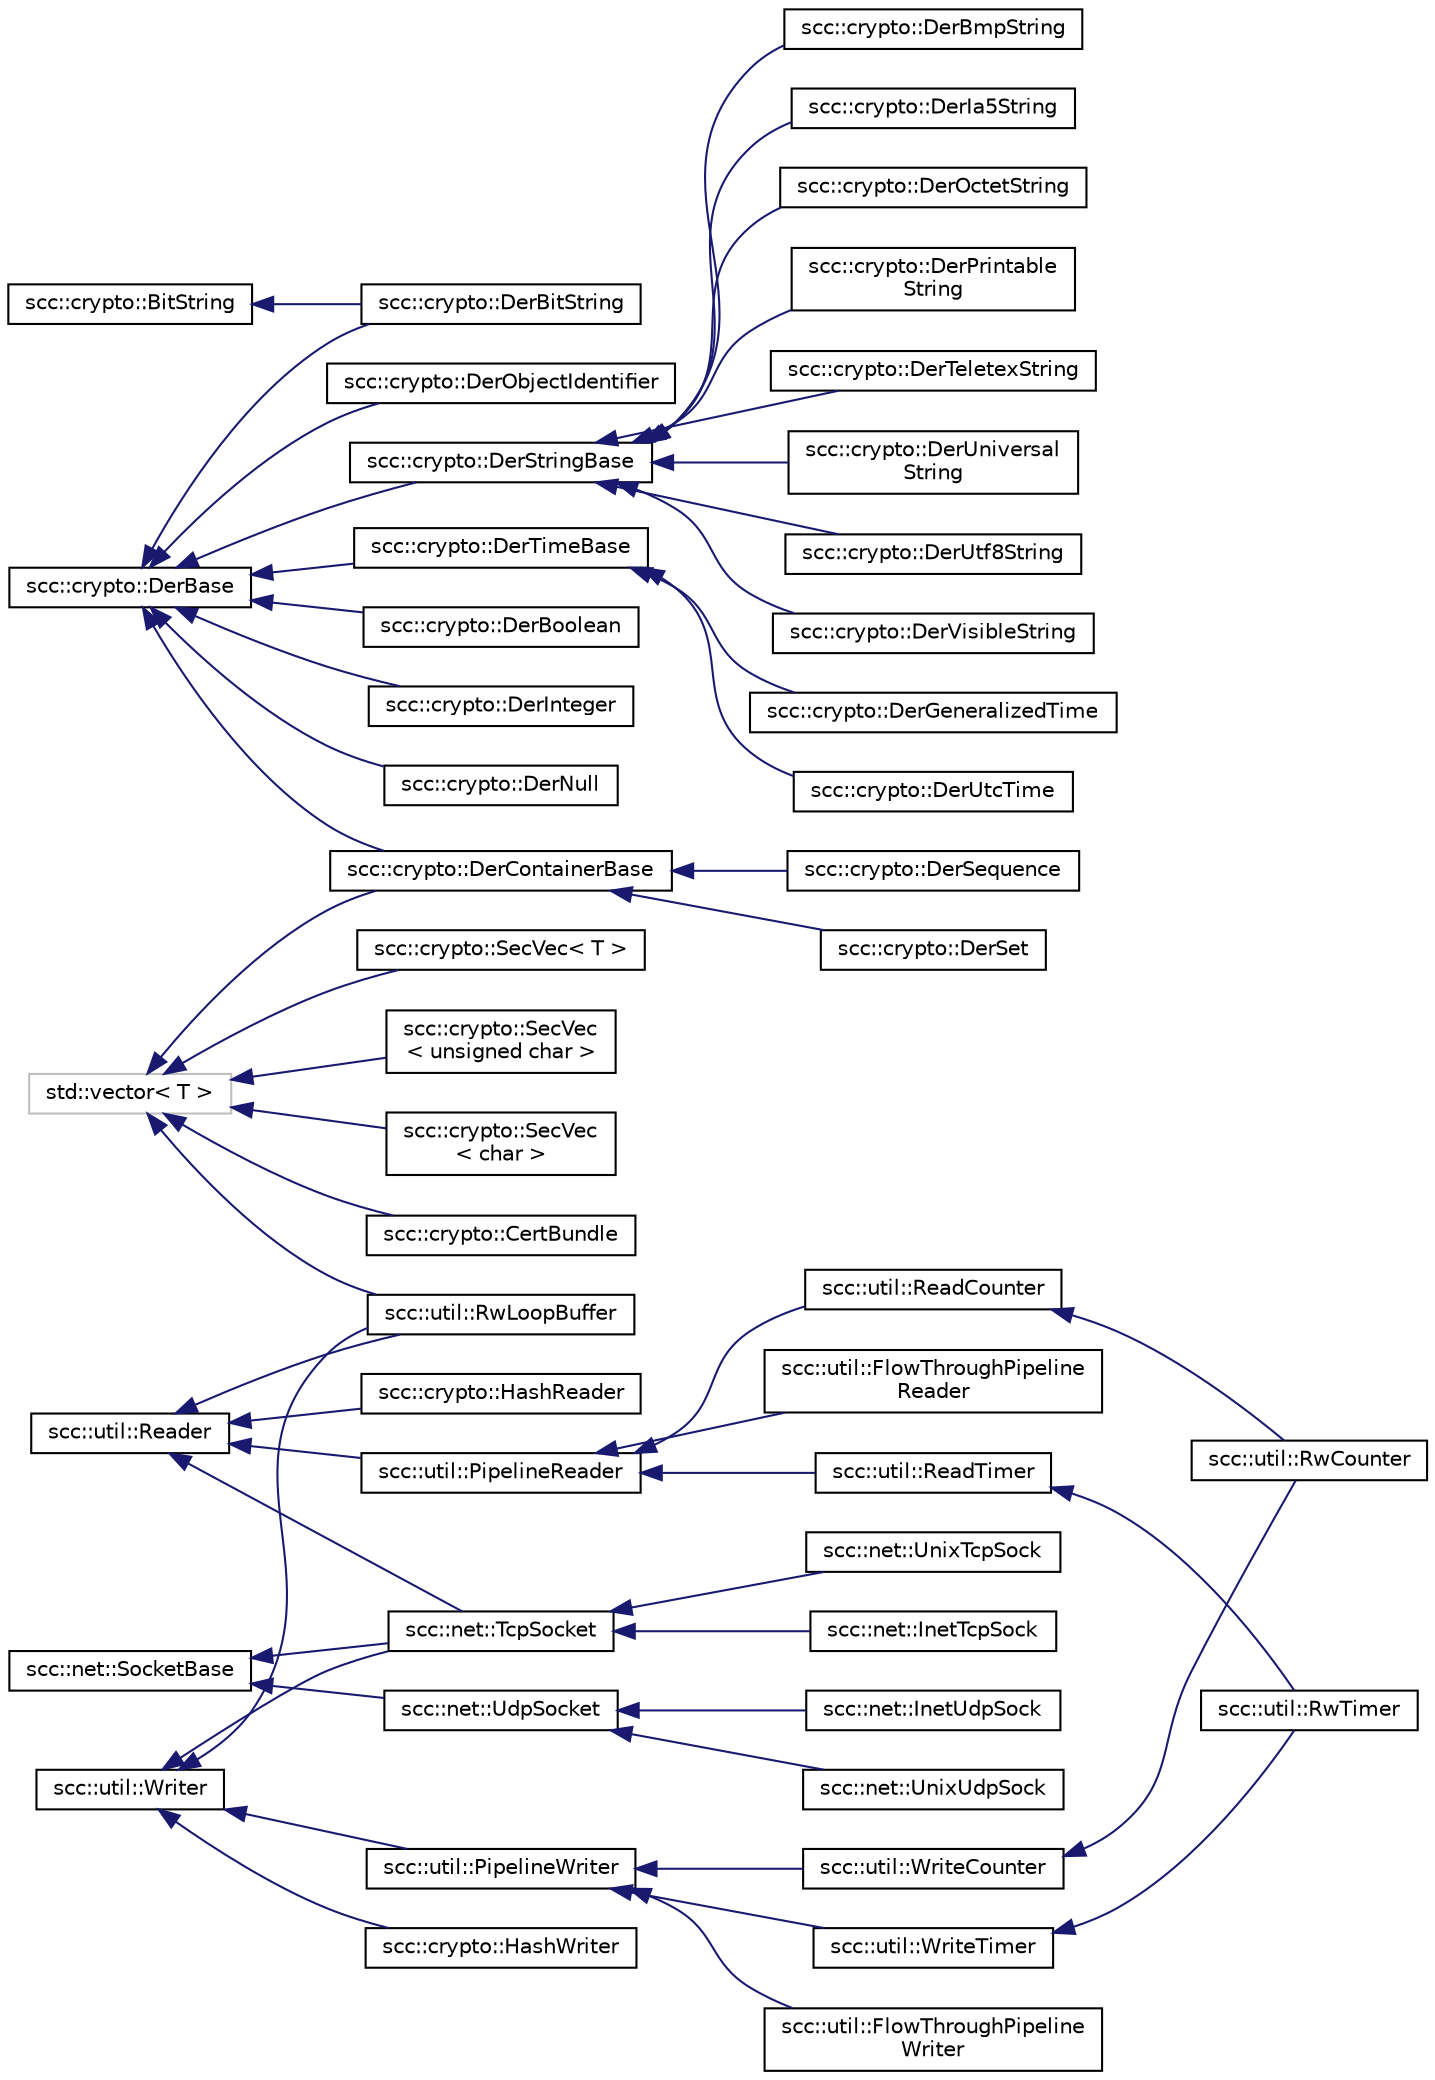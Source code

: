 digraph "Graphical Class Hierarchy"
{
 // LATEX_PDF_SIZE
  edge [fontname="Helvetica",fontsize="10",labelfontname="Helvetica",labelfontsize="10"];
  node [fontname="Helvetica",fontsize="10",shape=record];
  rankdir="LR";
  Node0 [label="scc::crypto::BitString",height=0.2,width=0.4,color="black", fillcolor="white", style="filled",URL="$d3/d36/classscc_1_1crypto_1_1BitString.html",tooltip="Bit string."];
  Node0 -> Node1 [dir="back",color="midnightblue",fontsize="10",style="solid",fontname="Helvetica"];
  Node1 [label="scc::crypto::DerBitString",height=0.2,width=0.4,color="black", fillcolor="white", style="filled",URL="$db/d45/classscc_1_1crypto_1_1DerBitString.html",tooltip=" "];
  Node11 [label="scc::crypto::DerBase",height=0.2,width=0.4,color="black", fillcolor="white", style="filled",URL="$d4/d4f/classscc_1_1crypto_1_1DerBase.html",tooltip="ASN.1 base."];
  Node11 -> Node1 [dir="back",color="midnightblue",fontsize="10",style="solid",fontname="Helvetica"];
  Node11 -> Node12 [dir="back",color="midnightblue",fontsize="10",style="solid",fontname="Helvetica"];
  Node12 [label="scc::crypto::DerBoolean",height=0.2,width=0.4,color="black", fillcolor="white", style="filled",URL="$da/d84/classscc_1_1crypto_1_1DerBoolean.html",tooltip=" "];
  Node11 -> Node13 [dir="back",color="midnightblue",fontsize="10",style="solid",fontname="Helvetica"];
  Node13 [label="scc::crypto::DerContainerBase",height=0.2,width=0.4,color="black", fillcolor="white", style="filled",URL="$d0/dc5/classscc_1_1crypto_1_1DerContainerBase.html",tooltip="Container base class."];
  Node13 -> Node14 [dir="back",color="midnightblue",fontsize="10",style="solid",fontname="Helvetica"];
  Node14 [label="scc::crypto::DerSequence",height=0.2,width=0.4,color="black", fillcolor="white", style="filled",URL="$df/d7b/classscc_1_1crypto_1_1DerSequence.html",tooltip="An ASN.1 SEQUENCE or SEQUENCE OF type."];
  Node13 -> Node15 [dir="back",color="midnightblue",fontsize="10",style="solid",fontname="Helvetica"];
  Node15 [label="scc::crypto::DerSet",height=0.2,width=0.4,color="black", fillcolor="white", style="filled",URL="$da/d08/classscc_1_1crypto_1_1DerSet.html",tooltip="An ASN.1 SET or SET OF type."];
  Node11 -> Node16 [dir="back",color="midnightblue",fontsize="10",style="solid",fontname="Helvetica"];
  Node16 [label="scc::crypto::DerInteger",height=0.2,width=0.4,color="black", fillcolor="white", style="filled",URL="$d9/d23/classscc_1_1crypto_1_1DerInteger.html",tooltip=" "];
  Node11 -> Node17 [dir="back",color="midnightblue",fontsize="10",style="solid",fontname="Helvetica"];
  Node17 [label="scc::crypto::DerNull",height=0.2,width=0.4,color="black", fillcolor="white", style="filled",URL="$d5/da0/classscc_1_1crypto_1_1DerNull.html",tooltip=" "];
  Node11 -> Node18 [dir="back",color="midnightblue",fontsize="10",style="solid",fontname="Helvetica"];
  Node18 [label="scc::crypto::DerObjectIdentifier",height=0.2,width=0.4,color="black", fillcolor="white", style="filled",URL="$d6/dff/classscc_1_1crypto_1_1DerObjectIdentifier.html",tooltip="Object identifier class."];
  Node11 -> Node19 [dir="back",color="midnightblue",fontsize="10",style="solid",fontname="Helvetica"];
  Node19 [label="scc::crypto::DerStringBase",height=0.2,width=0.4,color="black", fillcolor="white", style="filled",URL="$d1/d11/classscc_1_1crypto_1_1DerStringBase.html",tooltip="All strings derive from simple string base class."];
  Node19 -> Node20 [dir="back",color="midnightblue",fontsize="10",style="solid",fontname="Helvetica"];
  Node20 [label="scc::crypto::DerBmpString",height=0.2,width=0.4,color="black", fillcolor="white", style="filled",URL="$de/dda/classscc_1_1crypto_1_1DerBmpString.html",tooltip=" "];
  Node19 -> Node21 [dir="back",color="midnightblue",fontsize="10",style="solid",fontname="Helvetica"];
  Node21 [label="scc::crypto::DerIa5String",height=0.2,width=0.4,color="black", fillcolor="white", style="filled",URL="$d1/de6/classscc_1_1crypto_1_1DerIa5String.html",tooltip=" "];
  Node19 -> Node22 [dir="back",color="midnightblue",fontsize="10",style="solid",fontname="Helvetica"];
  Node22 [label="scc::crypto::DerOctetString",height=0.2,width=0.4,color="black", fillcolor="white", style="filled",URL="$de/d48/classscc_1_1crypto_1_1DerOctetString.html",tooltip=" "];
  Node19 -> Node23 [dir="back",color="midnightblue",fontsize="10",style="solid",fontname="Helvetica"];
  Node23 [label="scc::crypto::DerPrintable\lString",height=0.2,width=0.4,color="black", fillcolor="white", style="filled",URL="$d0/d90/classscc_1_1crypto_1_1DerPrintableString.html",tooltip=" "];
  Node19 -> Node24 [dir="back",color="midnightblue",fontsize="10",style="solid",fontname="Helvetica"];
  Node24 [label="scc::crypto::DerTeletexString",height=0.2,width=0.4,color="black", fillcolor="white", style="filled",URL="$d4/d94/classscc_1_1crypto_1_1DerTeletexString.html",tooltip=" "];
  Node19 -> Node25 [dir="back",color="midnightblue",fontsize="10",style="solid",fontname="Helvetica"];
  Node25 [label="scc::crypto::DerUniversal\lString",height=0.2,width=0.4,color="black", fillcolor="white", style="filled",URL="$df/d01/classscc_1_1crypto_1_1DerUniversalString.html",tooltip=" "];
  Node19 -> Node26 [dir="back",color="midnightblue",fontsize="10",style="solid",fontname="Helvetica"];
  Node26 [label="scc::crypto::DerUtf8String",height=0.2,width=0.4,color="black", fillcolor="white", style="filled",URL="$d5/d37/classscc_1_1crypto_1_1DerUtf8String.html",tooltip=" "];
  Node19 -> Node27 [dir="back",color="midnightblue",fontsize="10",style="solid",fontname="Helvetica"];
  Node27 [label="scc::crypto::DerVisibleString",height=0.2,width=0.4,color="black", fillcolor="white", style="filled",URL="$d8/d4b/classscc_1_1crypto_1_1DerVisibleString.html",tooltip=" "];
  Node11 -> Node28 [dir="back",color="midnightblue",fontsize="10",style="solid",fontname="Helvetica"];
  Node28 [label="scc::crypto::DerTimeBase",height=0.2,width=0.4,color="black", fillcolor="white", style="filled",URL="$d4/d21/classscc_1_1crypto_1_1DerTimeBase.html",tooltip="Time base class."];
  Node28 -> Node29 [dir="back",color="midnightblue",fontsize="10",style="solid",fontname="Helvetica"];
  Node29 [label="scc::crypto::DerGeneralizedTime",height=0.2,width=0.4,color="black", fillcolor="white", style="filled",URL="$d6/d3e/classscc_1_1crypto_1_1DerGeneralizedTime.html",tooltip="Generalized time."];
  Node28 -> Node30 [dir="back",color="midnightblue",fontsize="10",style="solid",fontname="Helvetica"];
  Node30 [label="scc::crypto::DerUtcTime",height=0.2,width=0.4,color="black", fillcolor="white", style="filled",URL="$de/d94/classscc_1_1crypto_1_1DerUtcTime.html",tooltip="UTC time."];
  Node78 [label="scc::util::Reader",height=0.2,width=0.4,color="black", fillcolor="white", style="filled",URL="$d5/de2/structscc_1_1util_1_1Reader.html",tooltip="Interface class for objects which can be read."];
  Node78 -> Node79 [dir="back",color="midnightblue",fontsize="10",style="solid",fontname="Helvetica"];
  Node79 [label="scc::crypto::HashReader",height=0.2,width=0.4,color="black", fillcolor="white", style="filled",URL="$d0/d9f/classscc_1_1crypto_1_1HashReader.html",tooltip="Helper class to hash an incoming stream."];
  Node78 -> Node80 [dir="back",color="midnightblue",fontsize="10",style="solid",fontname="Helvetica"];
  Node80 [label="scc::net::TcpSocket",height=0.2,width=0.4,color="black", fillcolor="white", style="filled",URL="$d4/d36/classscc_1_1net_1_1TcpSocket.html",tooltip="Tcp socket base class."];
  Node80 -> Node81 [dir="back",color="midnightblue",fontsize="10",style="solid",fontname="Helvetica"];
  Node81 [label="scc::net::InetTcpSock",height=0.2,width=0.4,color="black", fillcolor="white", style="filled",URL="$dc/dcf/classscc_1_1net_1_1InetTcpSock.html",tooltip="Internet transmission control protocol (tcp) socket."];
  Node80 -> Node82 [dir="back",color="midnightblue",fontsize="10",style="solid",fontname="Helvetica"];
  Node82 [label="scc::net::UnixTcpSock",height=0.2,width=0.4,color="black", fillcolor="white", style="filled",URL="$df/d37/classscc_1_1net_1_1UnixTcpSock.html",tooltip="Unix domain tcp (stream) socket."];
  Node78 -> Node83 [dir="back",color="midnightblue",fontsize="10",style="solid",fontname="Helvetica"];
  Node83 [label="scc::util::PipelineReader",height=0.2,width=0.4,color="black", fillcolor="white", style="filled",URL="$df/d03/structscc_1_1util_1_1PipelineReader.html",tooltip="Pipeline reader to carry out processing in a pipeline (chain of readers)."];
  Node83 -> Node84 [dir="back",color="midnightblue",fontsize="10",style="solid",fontname="Helvetica"];
  Node84 [label="scc::util::FlowThroughPipeline\lReader",height=0.2,width=0.4,color="black", fillcolor="white", style="filled",URL="$df/d35/structscc_1_1util_1_1FlowThroughPipelineReader.html",tooltip="Pipeline reader which flows through all data."];
  Node83 -> Node85 [dir="back",color="midnightblue",fontsize="10",style="solid",fontname="Helvetica"];
  Node85 [label="scc::util::ReadCounter",height=0.2,width=0.4,color="black", fillcolor="white", style="filled",URL="$de/ddd/classscc_1_1util_1_1ReadCounter.html",tooltip="Adds byte count to a read stream."];
  Node85 -> Node86 [dir="back",color="midnightblue",fontsize="10",style="solid",fontname="Helvetica"];
  Node86 [label="scc::util::RwCounter",height=0.2,width=0.4,color="black", fillcolor="white", style="filled",URL="$d2/dc0/classscc_1_1util_1_1RwCounter.html",tooltip="Adds byte count to a read/write stream."];
  Node83 -> Node87 [dir="back",color="midnightblue",fontsize="10",style="solid",fontname="Helvetica"];
  Node87 [label="scc::util::ReadTimer",height=0.2,width=0.4,color="black", fillcolor="white", style="filled",URL="$d7/d9e/classscc_1_1util_1_1ReadTimer.html",tooltip="Adds timer to a read stream."];
  Node87 -> Node88 [dir="back",color="midnightblue",fontsize="10",style="solid",fontname="Helvetica"];
  Node88 [label="scc::util::RwTimer",height=0.2,width=0.4,color="black", fillcolor="white", style="filled",URL="$d5/d17/classscc_1_1util_1_1RwTimer.html",tooltip="Adds byte count to a read/write stream."];
  Node78 -> Node89 [dir="back",color="midnightblue",fontsize="10",style="solid",fontname="Helvetica"];
  Node89 [label="scc::util::RwLoopBuffer",height=0.2,width=0.4,color="black", fillcolor="white", style="filled",URL="$de/d4e/classscc_1_1util_1_1RwLoopBuffer.html",tooltip="Loopback read/write stream buffer."];
  Node102 [label="scc::net::SocketBase",height=0.2,width=0.4,color="black", fillcolor="white", style="filled",URL="$d9/d14/classscc_1_1net_1_1SocketBase.html",tooltip="Socket base class."];
  Node102 -> Node80 [dir="back",color="midnightblue",fontsize="10",style="solid",fontname="Helvetica"];
  Node102 -> Node103 [dir="back",color="midnightblue",fontsize="10",style="solid",fontname="Helvetica"];
  Node103 [label="scc::net::UdpSocket",height=0.2,width=0.4,color="black", fillcolor="white", style="filled",URL="$de/d8b/classscc_1_1net_1_1UdpSocket.html",tooltip="Udp socket base class."];
  Node103 -> Node104 [dir="back",color="midnightblue",fontsize="10",style="solid",fontname="Helvetica"];
  Node104 [label="scc::net::InetUdpSock",height=0.2,width=0.4,color="black", fillcolor="white", style="filled",URL="$df/da1/classscc_1_1net_1_1InetUdpSock.html",tooltip="Internet user datagram protocol (udp) socket."];
  Node103 -> Node105 [dir="back",color="midnightblue",fontsize="10",style="solid",fontname="Helvetica"];
  Node105 [label="scc::net::UnixUdpSock",height=0.2,width=0.4,color="black", fillcolor="white", style="filled",URL="$d0/d46/classscc_1_1net_1_1UnixUdpSock.html",tooltip="Unix domain udp (datagram) socket."];
  Node107 [label="std::vector\< T \>",height=0.2,width=0.4,color="grey75", fillcolor="white", style="filled",tooltip=" "];
  Node107 -> Node108 [dir="back",color="midnightblue",fontsize="10",style="solid",fontname="Helvetica"];
  Node108 [label="scc::crypto::SecVec\l\< unsigned char \>",height=0.2,width=0.4,color="black", fillcolor="white", style="filled",URL="$d1/d8e/classscc_1_1crypto_1_1SecVec.html",tooltip=" "];
  Node107 -> Node109 [dir="back",color="midnightblue",fontsize="10",style="solid",fontname="Helvetica"];
  Node109 [label="scc::crypto::SecVec\l\< char \>",height=0.2,width=0.4,color="black", fillcolor="white", style="filled",URL="$d1/d8e/classscc_1_1crypto_1_1SecVec.html",tooltip=" "];
  Node107 -> Node110 [dir="back",color="midnightblue",fontsize="10",style="solid",fontname="Helvetica"];
  Node110 [label="scc::crypto::CertBundle",height=0.2,width=0.4,color="black", fillcolor="white", style="filled",URL="$dd/dce/structscc_1_1crypto_1_1CertBundle.html",tooltip="Certificate bundle."];
  Node107 -> Node13 [dir="back",color="midnightblue",fontsize="10",style="solid",fontname="Helvetica"];
  Node107 -> Node111 [dir="back",color="midnightblue",fontsize="10",style="solid",fontname="Helvetica"];
  Node111 [label="scc::crypto::SecVec\< T \>",height=0.2,width=0.4,color="black", fillcolor="white", style="filled",URL="$d1/d8e/classscc_1_1crypto_1_1SecVec.html",tooltip="Secure vector helper."];
  Node107 -> Node89 [dir="back",color="midnightblue",fontsize="10",style="solid",fontname="Helvetica"];
  Node112 [label="scc::util::Writer",height=0.2,width=0.4,color="black", fillcolor="white", style="filled",URL="$dc/d91/structscc_1_1util_1_1Writer.html",tooltip="Interface class for objects which can be written."];
  Node112 -> Node113 [dir="back",color="midnightblue",fontsize="10",style="solid",fontname="Helvetica"];
  Node113 [label="scc::crypto::HashWriter",height=0.2,width=0.4,color="black", fillcolor="white", style="filled",URL="$d6/da7/classscc_1_1crypto_1_1HashWriter.html",tooltip="Helper class to hash an outgoing stream."];
  Node112 -> Node80 [dir="back",color="midnightblue",fontsize="10",style="solid",fontname="Helvetica"];
  Node112 -> Node114 [dir="back",color="midnightblue",fontsize="10",style="solid",fontname="Helvetica"];
  Node114 [label="scc::util::PipelineWriter",height=0.2,width=0.4,color="black", fillcolor="white", style="filled",URL="$d5/dea/structscc_1_1util_1_1PipelineWriter.html",tooltip="Pipeline writer to carry out processing in a pipeline (chain of writers)."];
  Node114 -> Node115 [dir="back",color="midnightblue",fontsize="10",style="solid",fontname="Helvetica"];
  Node115 [label="scc::util::FlowThroughPipeline\lWriter",height=0.2,width=0.4,color="black", fillcolor="white", style="filled",URL="$d0/d70/structscc_1_1util_1_1FlowThroughPipelineWriter.html",tooltip="Pipeline writer which flows through all data."];
  Node114 -> Node116 [dir="back",color="midnightblue",fontsize="10",style="solid",fontname="Helvetica"];
  Node116 [label="scc::util::WriteCounter",height=0.2,width=0.4,color="black", fillcolor="white", style="filled",URL="$d3/d24/classscc_1_1util_1_1WriteCounter.html",tooltip="Adds byte count to a write stream."];
  Node116 -> Node86 [dir="back",color="midnightblue",fontsize="10",style="solid",fontname="Helvetica"];
  Node114 -> Node117 [dir="back",color="midnightblue",fontsize="10",style="solid",fontname="Helvetica"];
  Node117 [label="scc::util::WriteTimer",height=0.2,width=0.4,color="black", fillcolor="white", style="filled",URL="$dc/df3/classscc_1_1util_1_1WriteTimer.html",tooltip="Adds timer to a write stream."];
  Node117 -> Node88 [dir="back",color="midnightblue",fontsize="10",style="solid",fontname="Helvetica"];
  Node112 -> Node89 [dir="back",color="midnightblue",fontsize="10",style="solid",fontname="Helvetica"];
}
